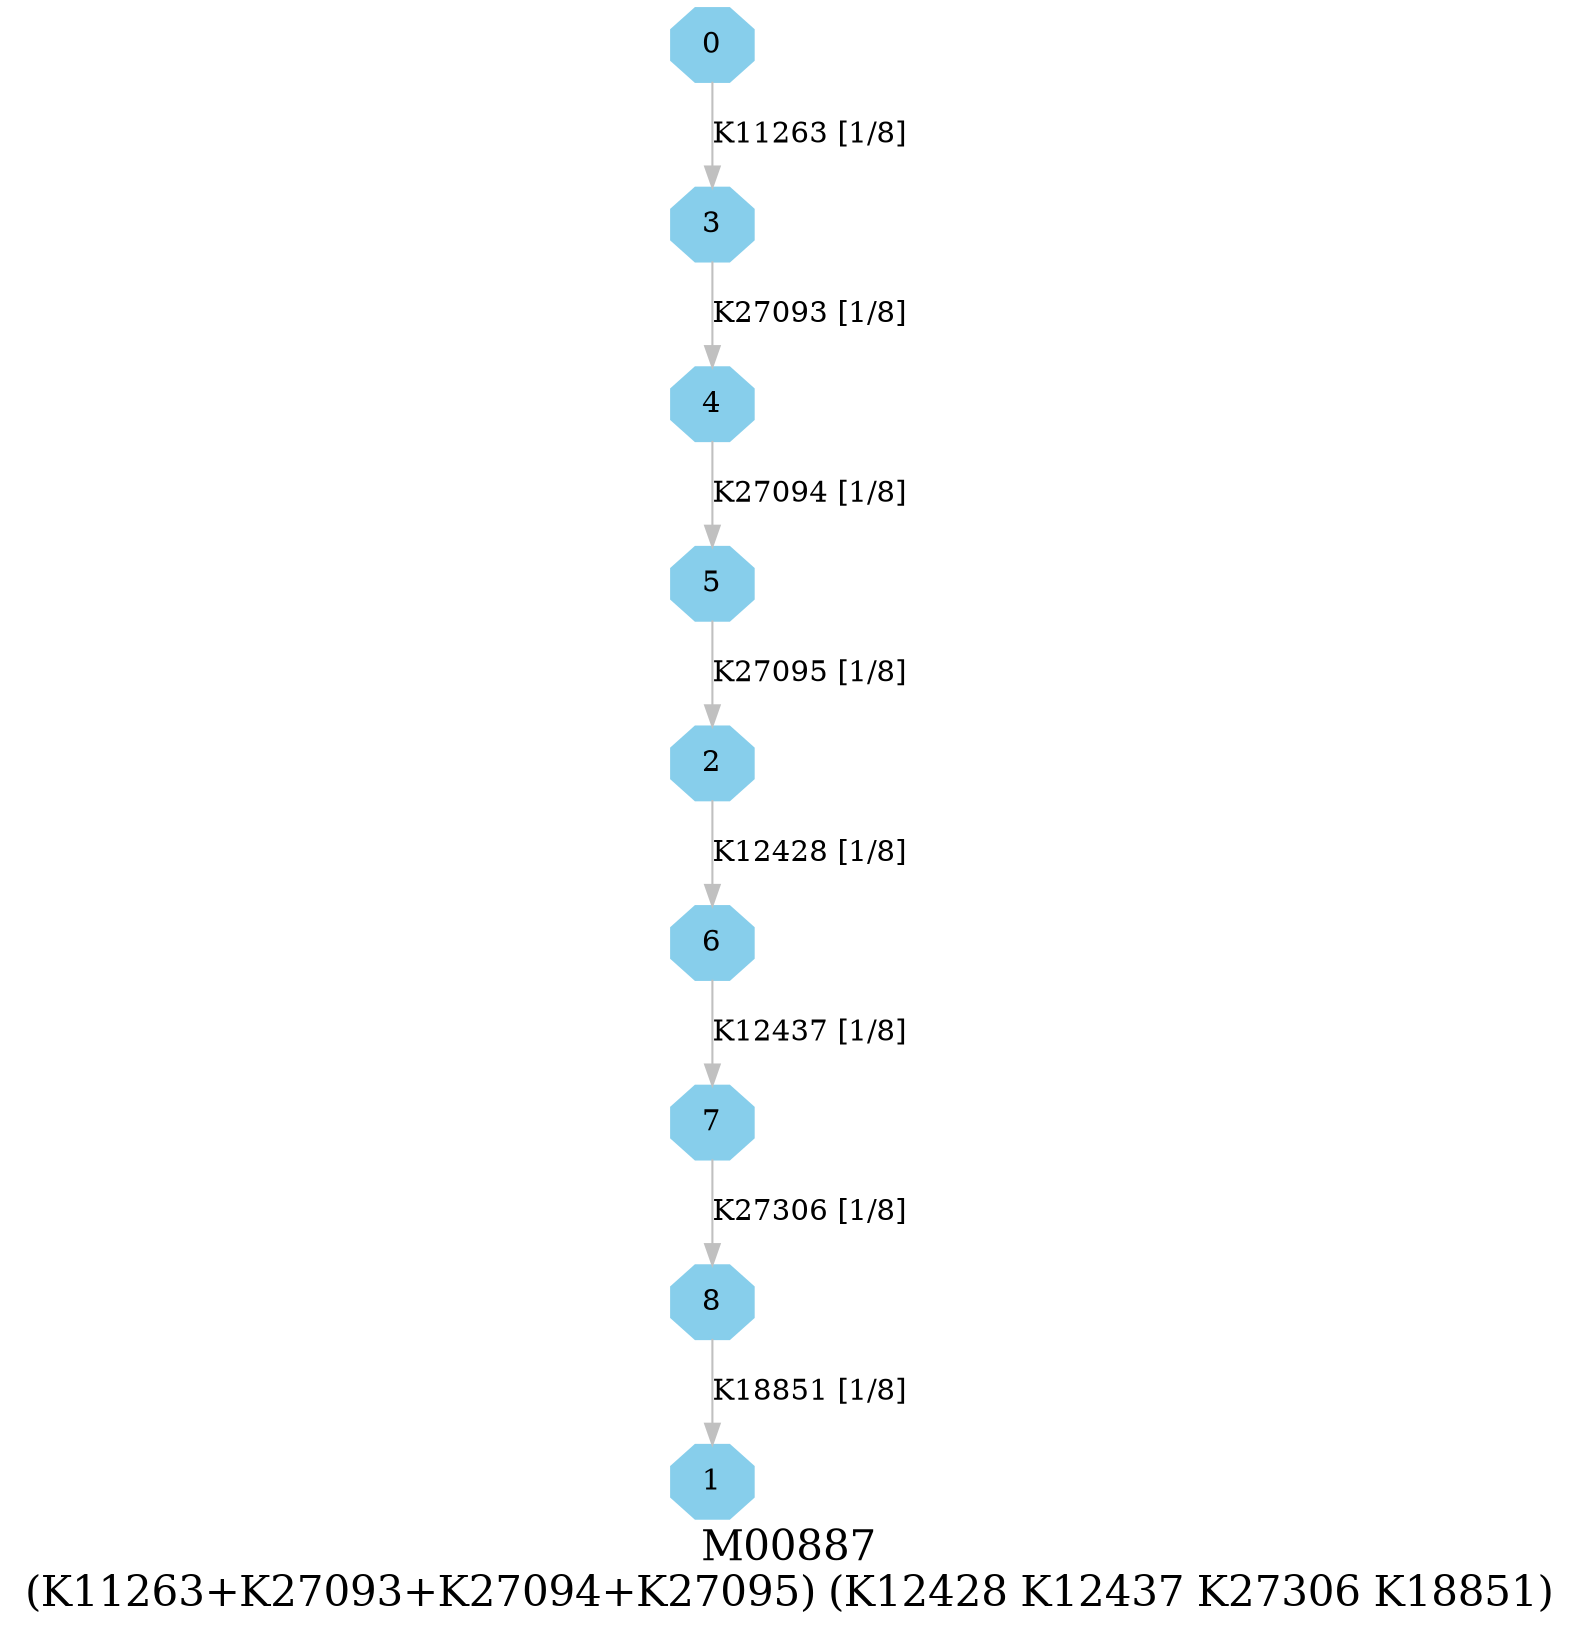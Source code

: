 digraph G {
graph [label="M00887
(K11263+K27093+K27094+K27095) (K12428 K12437 K27306 K18851)",fontsize=20];
node [shape=box,style=filled];
edge [len=3,color=grey];
{node [width=.3,height=.3,shape=octagon,style=filled,color=skyblue] 0 1 2 3 4 5 6 7 8 }
0 -> 3 [label="K11263 [1/8]"];
2 -> 6 [label="K12428 [1/8]"];
3 -> 4 [label="K27093 [1/8]"];
4 -> 5 [label="K27094 [1/8]"];
5 -> 2 [label="K27095 [1/8]"];
6 -> 7 [label="K12437 [1/8]"];
7 -> 8 [label="K27306 [1/8]"];
8 -> 1 [label="K18851 [1/8]"];
}